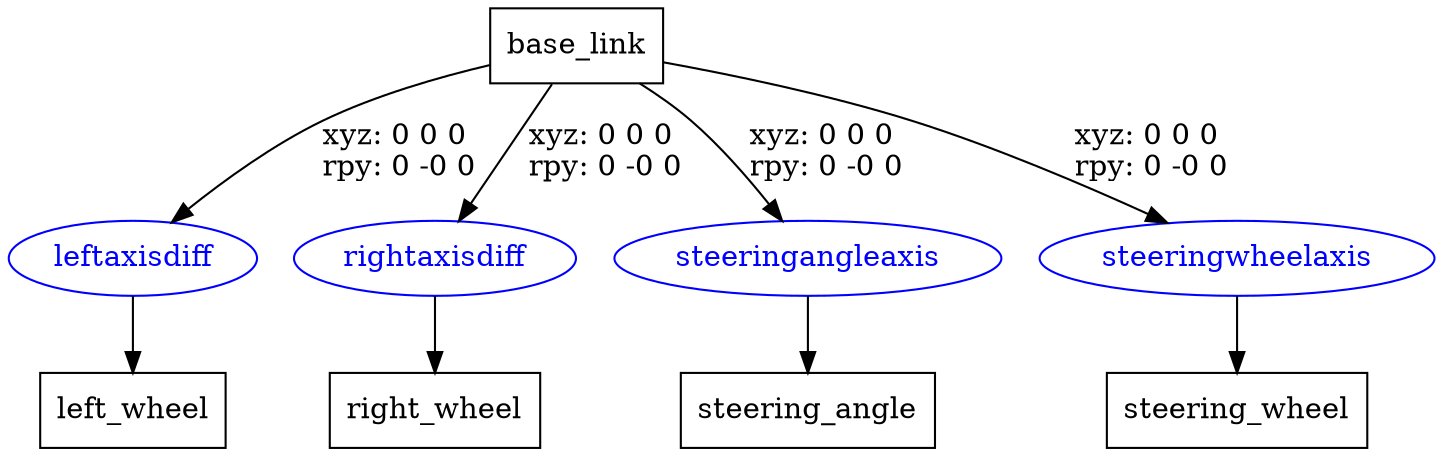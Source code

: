 digraph G {
node [shape=box];
"base_link" [label="base_link"];
"left_wheel" [label="left_wheel"];
"right_wheel" [label="right_wheel"];
"steering_angle" [label="steering_angle"];
"steering_wheel" [label="steering_wheel"];
node [shape=ellipse, color=blue, fontcolor=blue];
"base_link" -> "leftaxisdiff" [label="xyz: 0 0 0 \nrpy: 0 -0 0"]
"leftaxisdiff" -> "left_wheel"
"base_link" -> "rightaxisdiff" [label="xyz: 0 0 0 \nrpy: 0 -0 0"]
"rightaxisdiff" -> "right_wheel"
"base_link" -> "steeringangleaxis" [label="xyz: 0 0 0 \nrpy: 0 -0 0"]
"steeringangleaxis" -> "steering_angle"
"base_link" -> "steeringwheelaxis" [label="xyz: 0 0 0 \nrpy: 0 -0 0"]
"steeringwheelaxis" -> "steering_wheel"
}
